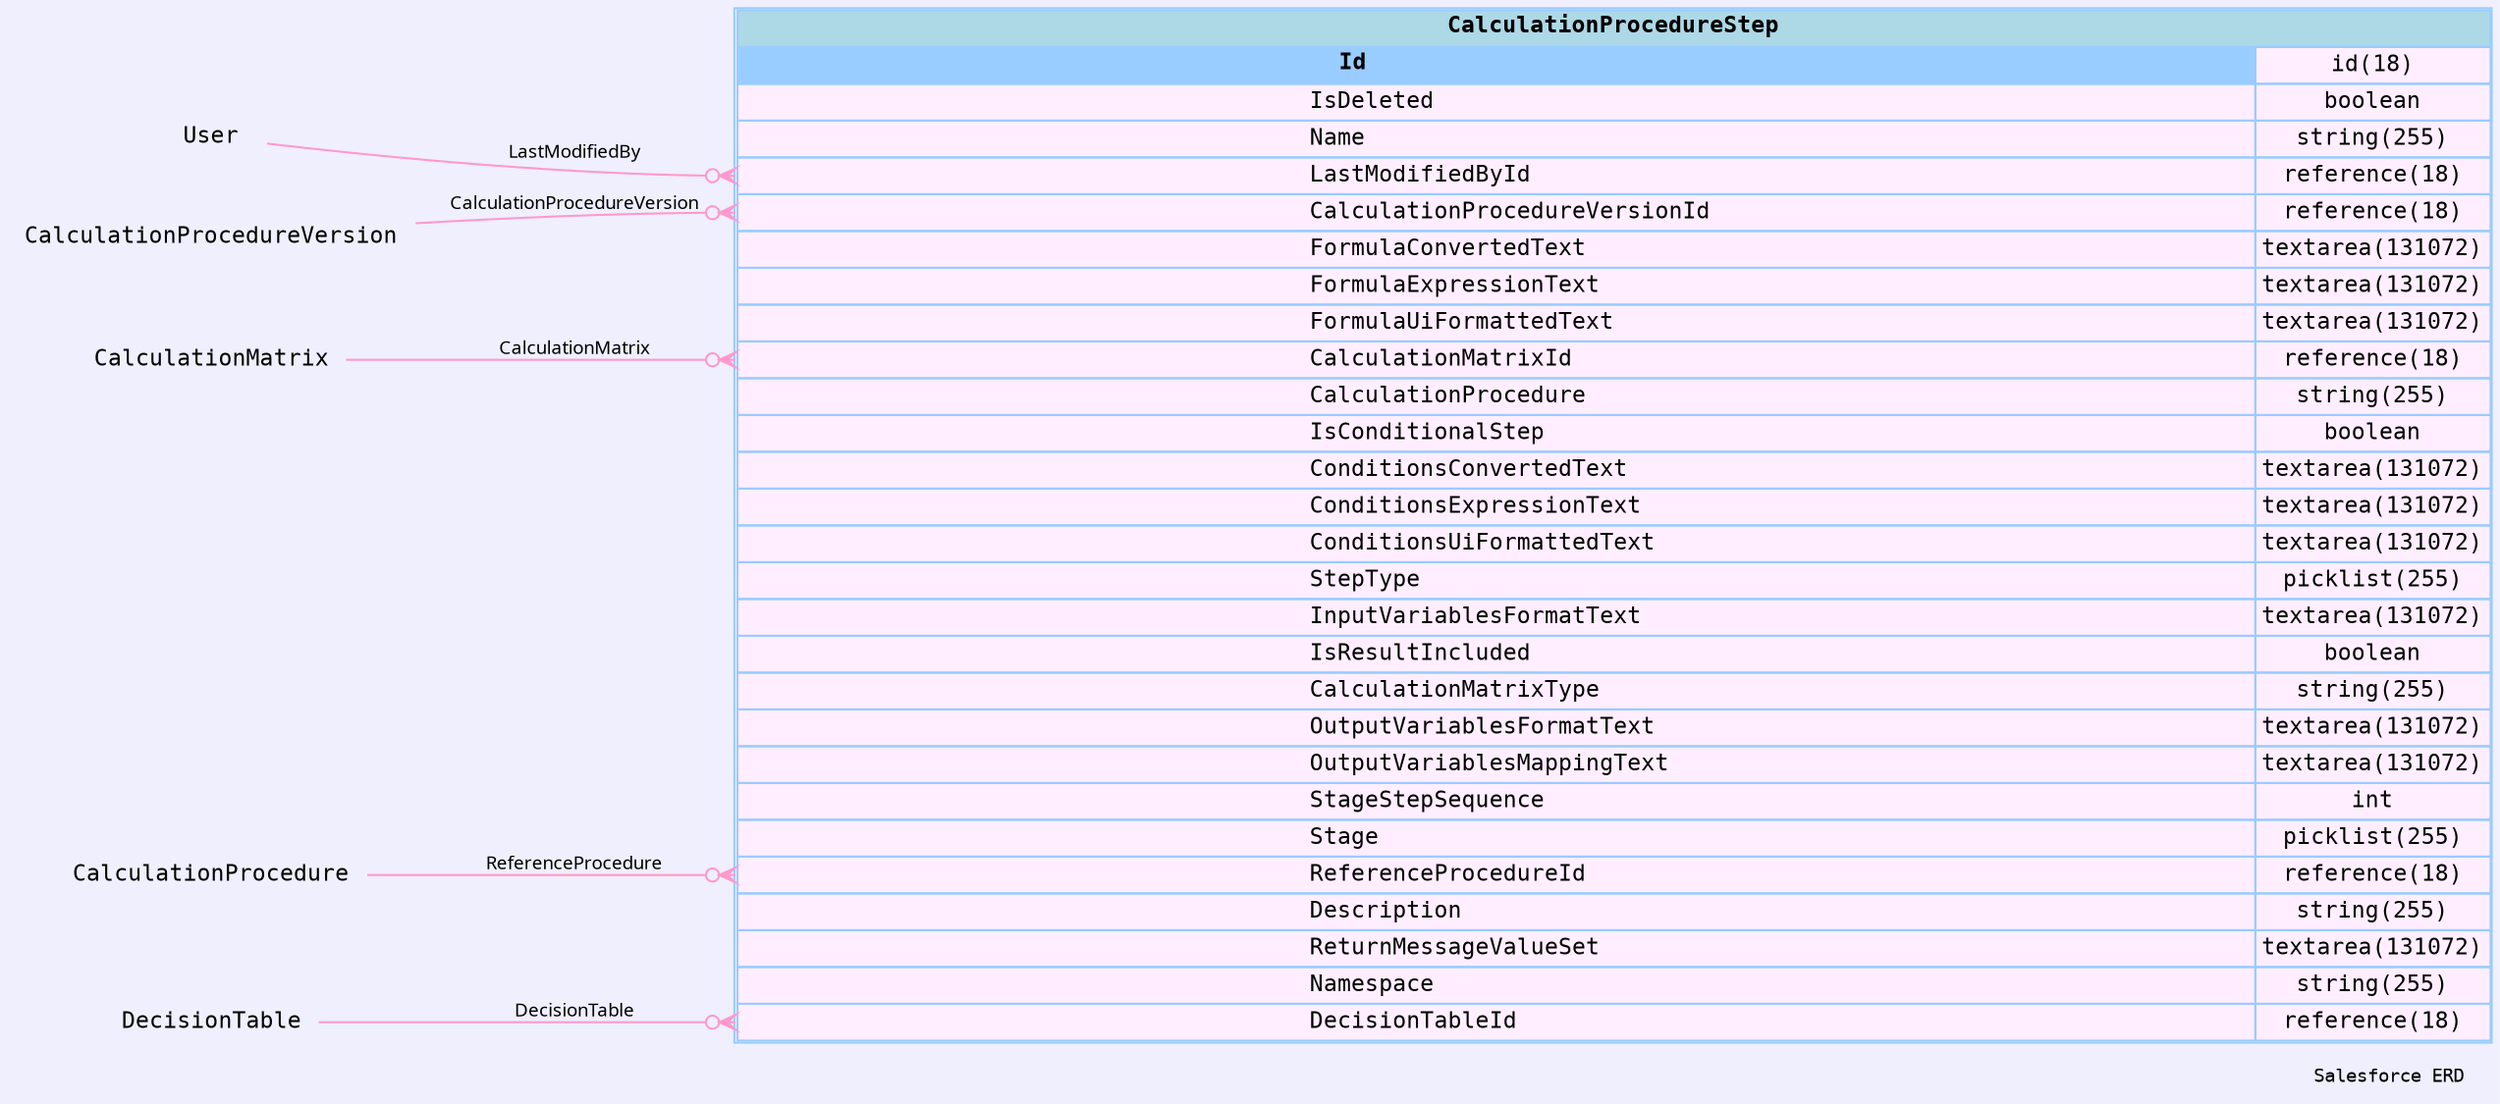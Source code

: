 
        digraph "Salesforce+ ERD" {  
            graph [  
              rankdir="RL"  
              bgcolor="#efeffd"  
              label="Salesforce ERD "  
              labeljust="r"  
              nodesep="0.18"  
              ranksep="0.46"        
              fontname="Courier"  
              fontsize="9"  
            ];  
            node [  
              fontname="Courier"  
              fontsize="11"  
              shape="plaintext"  
              color="#99ccff"  
            ];  
            edge [ arrowsize="0.8"   ];
        
            CalculationProcedureStep [shape=none, margin=0, label=<
                <table border="1" cellborder="1" cellspacing="0" bgcolor="#ffeeff" >   
                  <tr><td colspan="3" bgcolor="lightblue"><b>CalculationProcedureStep</b></td></tr>
             <tr>
                                        <td  bgcolor="#99ccff" port="Id" align="left">
                                           <b>Id</b>
                                        </td><td>id(18)</td></tr> <tr>
                                         <td port="IsDeleted" align="left">
                                         IsDeleted
                                       </td><td>boolean</td></tr> <tr>
                                         <td port="Name" align="left">
                                         Name
                                       </td><td>string(255)</td></tr> <tr>
                                         <td port="LastModifiedById" align="left">
                                         LastModifiedById
                                       </td><td>reference(18)</td></tr> <tr>
                                         <td port="CalculationProcedureVersionId" align="left">
                                         CalculationProcedureVersionId
                                       </td><td>reference(18)</td></tr> <tr>
                                         <td port="FormulaConvertedText" align="left">
                                         FormulaConvertedText
                                       </td><td>textarea(131072)</td></tr> <tr>
                                         <td port="FormulaExpressionText" align="left">
                                         FormulaExpressionText
                                       </td><td>textarea(131072)</td></tr> <tr>
                                         <td port="FormulaUiFormattedText" align="left">
                                         FormulaUiFormattedText
                                       </td><td>textarea(131072)</td></tr> <tr>
                                         <td port="CalculationMatrixId" align="left">
                                         CalculationMatrixId
                                       </td><td>reference(18)</td></tr> <tr>
                                         <td port="CalculationProcedure" align="left">
                                         CalculationProcedure
                                       </td><td>string(255)</td></tr> <tr>
                                         <td port="IsConditionalStep" align="left">
                                         IsConditionalStep
                                       </td><td>boolean</td></tr> <tr>
                                         <td port="ConditionsConvertedText" align="left">
                                         ConditionsConvertedText
                                       </td><td>textarea(131072)</td></tr> <tr>
                                         <td port="ConditionsExpressionText" align="left">
                                         ConditionsExpressionText
                                       </td><td>textarea(131072)</td></tr> <tr>
                                         <td port="ConditionsUiFormattedText" align="left">
                                         ConditionsUiFormattedText
                                       </td><td>textarea(131072)</td></tr> <tr>
                                         <td port="StepType" align="left">
                                         StepType
                                       </td><td>picklist(255)</td></tr> <tr>
                                         <td port="InputVariablesFormatText" align="left">
                                         InputVariablesFormatText
                                       </td><td>textarea(131072)</td></tr> <tr>
                                         <td port="IsResultIncluded" align="left">
                                         IsResultIncluded
                                       </td><td>boolean</td></tr> <tr>
                                         <td port="CalculationMatrixType" align="left">
                                         CalculationMatrixType
                                       </td><td>string(255)</td></tr> <tr>
                                         <td port="OutputVariablesFormatText" align="left">
                                         OutputVariablesFormatText
                                       </td><td>textarea(131072)</td></tr> <tr>
                                         <td port="OutputVariablesMappingText" align="left">
                                         OutputVariablesMappingText
                                       </td><td>textarea(131072)</td></tr> <tr>
                                         <td port="StageStepSequence" align="left">
                                         StageStepSequence
                                       </td><td>int</td></tr> <tr>
                                         <td port="Stage" align="left">
                                         Stage
                                       </td><td>picklist(255)</td></tr> <tr>
                                         <td port="ReferenceProcedureId" align="left">
                                         ReferenceProcedureId
                                       </td><td>reference(18)</td></tr> <tr>
                                         <td port="Description" align="left">
                                         Description
                                       </td><td>string(255)</td></tr> <tr>
                                         <td port="ReturnMessageValueSet" align="left">
                                         ReturnMessageValueSet
                                       </td><td>textarea(131072)</td></tr> <tr>
                                         <td port="Namespace" align="left">
                                         Namespace
                                       </td><td>string(255)</td></tr> <tr>
                                         <td port="DecisionTableId" align="left">
                                         DecisionTableId
                                       </td><td>reference(18)</td></tr>            
                </table>
                >
                  URL="#"
                  tooltip=" CalculationProcedureStep "
                ];
            
                            "CalculationProcedureStep" : "LastModifiedById": w -> 
                                  "User" : "Id" 
                                           : e 
                                          [arrowhead=none 
                                           dir=back 
                                           arrowtail=crowodot 
                                           color="#ff99cc"
                                           label="LastModifiedBy"
                                           fontname="Monaco"
                                           fontsize="9"
                                          ];
                      
                            "CalculationProcedureStep" : "CalculationProcedureVersionId": w -> 
                                  "CalculationProcedureVersion" : "Id" 
                                           : e 
                                          [arrowhead=none 
                                           dir=back 
                                           arrowtail=crowodot 
                                           color="#ff99cc"
                                           label="CalculationProcedureVersion"
                                           fontname="Monaco"
                                           fontsize="9"
                                          ];
                      
                            "CalculationProcedureStep" : "CalculationMatrixId": w -> 
                                  "CalculationMatrix" : "Id" 
                                           : e 
                                          [arrowhead=none 
                                           dir=back 
                                           arrowtail=crowodot 
                                           color="#ff99cc"
                                           label="CalculationMatrix"
                                           fontname="Monaco"
                                           fontsize="9"
                                          ];
                      
                            "CalculationProcedureStep" : "ReferenceProcedureId": w -> 
                                  "CalculationProcedure" : "Id" 
                                           : e 
                                          [arrowhead=none 
                                           dir=back 
                                           arrowtail=crowodot 
                                           color="#ff99cc"
                                           label="ReferenceProcedure"
                                           fontname="Monaco"
                                           fontsize="9"
                                          ];
                      
                            "CalculationProcedureStep" : "DecisionTableId": w -> 
                                  "DecisionTable" : "Id" 
                                           : e 
                                          [arrowhead=none 
                                           dir=back 
                                           arrowtail=crowodot 
                                           color="#ff99cc"
                                           label="DecisionTable"
                                           fontname="Monaco"
                                           fontsize="9"
                                          ];
                      }